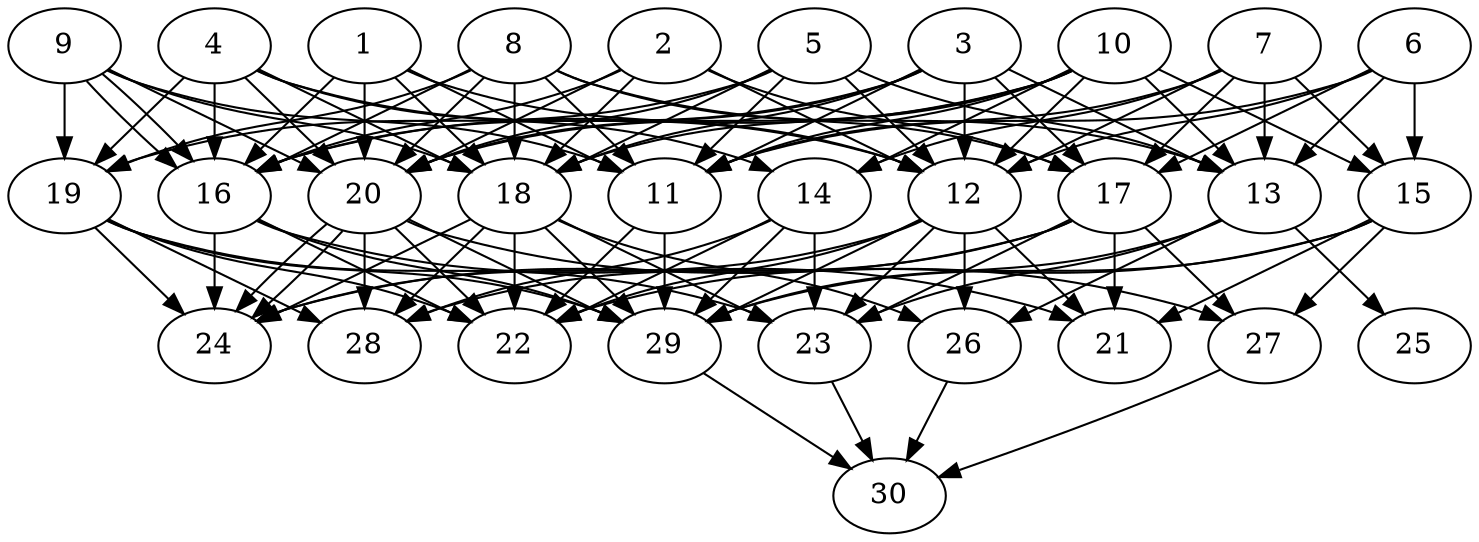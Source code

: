 // DAG automatically generated by daggen at Thu Oct  3 14:04:17 2019
// ./daggen --dot -n 30 --ccr 0.3 --fat 0.7 --regular 0.9 --density 0.9 --mindata 5242880 --maxdata 52428800 
digraph G {
  1 [size="144384000", alpha="0.19", expect_size="43315200"] 
  1 -> 11 [size ="43315200"]
  1 -> 12 [size ="43315200"]
  1 -> 16 [size ="43315200"]
  1 -> 18 [size ="43315200"]
  1 -> 20 [size ="43315200"]
  2 [size="83411627", alpha="0.04", expect_size="25023488"] 
  2 -> 12 [size ="25023488"]
  2 -> 16 [size ="25023488"]
  2 -> 17 [size ="25023488"]
  2 -> 18 [size ="25023488"]
  2 -> 20 [size ="25023488"]
  3 [size="139533653", alpha="0.01", expect_size="41860096"] 
  3 -> 11 [size ="41860096"]
  3 -> 12 [size ="41860096"]
  3 -> 13 [size ="41860096"]
  3 -> 16 [size ="41860096"]
  3 -> 17 [size ="41860096"]
  3 -> 18 [size ="41860096"]
  3 -> 20 [size ="41860096"]
  4 [size="61637973", alpha="0.11", expect_size="18491392"] 
  4 -> 12 [size ="18491392"]
  4 -> 14 [size ="18491392"]
  4 -> 16 [size ="18491392"]
  4 -> 18 [size ="18491392"]
  4 -> 19 [size ="18491392"]
  4 -> 20 [size ="18491392"]
  5 [size="86626987", alpha="0.02", expect_size="25988096"] 
  5 -> 11 [size ="25988096"]
  5 -> 12 [size ="25988096"]
  5 -> 13 [size ="25988096"]
  5 -> 18 [size ="25988096"]
  5 -> 19 [size ="25988096"]
  5 -> 20 [size ="25988096"]
  6 [size="110093653", alpha="0.13", expect_size="33028096"] 
  6 -> 11 [size ="33028096"]
  6 -> 12 [size ="33028096"]
  6 -> 13 [size ="33028096"]
  6 -> 15 [size ="33028096"]
  6 -> 17 [size ="33028096"]
  7 [size="56989013", alpha="0.01", expect_size="17096704"] 
  7 -> 11 [size ="17096704"]
  7 -> 12 [size ="17096704"]
  7 -> 13 [size ="17096704"]
  7 -> 14 [size ="17096704"]
  7 -> 15 [size ="17096704"]
  7 -> 17 [size ="17096704"]
  8 [size="98314240", alpha="0.18", expect_size="29494272"] 
  8 -> 11 [size ="29494272"]
  8 -> 13 [size ="29494272"]
  8 -> 16 [size ="29494272"]
  8 -> 17 [size ="29494272"]
  8 -> 18 [size ="29494272"]
  8 -> 19 [size ="29494272"]
  8 -> 20 [size ="29494272"]
  9 [size="131642027", alpha="0.12", expect_size="39492608"] 
  9 -> 11 [size ="39492608"]
  9 -> 16 [size ="39492608"]
  9 -> 16 [size ="39492608"]
  9 -> 18 [size ="39492608"]
  9 -> 19 [size ="39492608"]
  9 -> 20 [size ="39492608"]
  10 [size="94112427", alpha="0.00", expect_size="28233728"] 
  10 -> 11 [size ="28233728"]
  10 -> 12 [size ="28233728"]
  10 -> 13 [size ="28233728"]
  10 -> 14 [size ="28233728"]
  10 -> 15 [size ="28233728"]
  10 -> 16 [size ="28233728"]
  10 -> 18 [size ="28233728"]
  10 -> 20 [size ="28233728"]
  11 [size="55514453", alpha="0.10", expect_size="16654336"] 
  11 -> 22 [size ="16654336"]
  11 -> 29 [size ="16654336"]
  12 [size="51312640", alpha="0.03", expect_size="15393792"] 
  12 -> 21 [size ="15393792"]
  12 -> 22 [size ="15393792"]
  12 -> 23 [size ="15393792"]
  12 -> 24 [size ="15393792"]
  12 -> 26 [size ="15393792"]
  12 -> 29 [size ="15393792"]
  13 [size="83319467", alpha="0.12", expect_size="24995840"] 
  13 -> 23 [size ="24995840"]
  13 -> 25 [size ="24995840"]
  13 -> 26 [size ="24995840"]
  13 -> 29 [size ="24995840"]
  14 [size="89876480", alpha="0.15", expect_size="26962944"] 
  14 -> 22 [size ="26962944"]
  14 -> 23 [size ="26962944"]
  14 -> 28 [size ="26962944"]
  14 -> 29 [size ="26962944"]
  15 [size="22036480", alpha="0.19", expect_size="6610944"] 
  15 -> 21 [size ="6610944"]
  15 -> 22 [size ="6610944"]
  15 -> 27 [size ="6610944"]
  15 -> 29 [size ="6610944"]
  16 [size="37836800", alpha="0.12", expect_size="11351040"] 
  16 -> 21 [size ="11351040"]
  16 -> 22 [size ="11351040"]
  16 -> 24 [size ="11351040"]
  16 -> 29 [size ="11351040"]
  17 [size="141598720", alpha="0.18", expect_size="42479616"] 
  17 -> 21 [size ="42479616"]
  17 -> 23 [size ="42479616"]
  17 -> 24 [size ="42479616"]
  17 -> 27 [size ="42479616"]
  17 -> 28 [size ="42479616"]
  18 [size="146329600", alpha="0.14", expect_size="43898880"] 
  18 -> 22 [size ="43898880"]
  18 -> 23 [size ="43898880"]
  18 -> 24 [size ="43898880"]
  18 -> 26 [size ="43898880"]
  18 -> 28 [size ="43898880"]
  18 -> 29 [size ="43898880"]
  19 [size="128389120", alpha="0.02", expect_size="38516736"] 
  19 -> 22 [size ="38516736"]
  19 -> 23 [size ="38516736"]
  19 -> 24 [size ="38516736"]
  19 -> 28 [size ="38516736"]
  19 -> 29 [size ="38516736"]
  20 [size="69225813", alpha="0.04", expect_size="20767744"] 
  20 -> 22 [size ="20767744"]
  20 -> 24 [size ="20767744"]
  20 -> 24 [size ="20767744"]
  20 -> 27 [size ="20767744"]
  20 -> 28 [size ="20767744"]
  20 -> 29 [size ="20767744"]
  21 [size="71584427", alpha="0.02", expect_size="21475328"] 
  22 [size="151548587", alpha="0.08", expect_size="45464576"] 
  23 [size="21766827", alpha="0.10", expect_size="6530048"] 
  23 -> 30 [size ="6530048"]
  24 [size="113588907", alpha="0.17", expect_size="34076672"] 
  25 [size="72478720", alpha="0.13", expect_size="21743616"] 
  26 [size="61702827", alpha="0.01", expect_size="18510848"] 
  26 -> 30 [size ="18510848"]
  27 [size="152630613", alpha="0.14", expect_size="45789184"] 
  27 -> 30 [size ="45789184"]
  28 [size="137311573", alpha="0.17", expect_size="41193472"] 
  29 [size="88746667", alpha="0.15", expect_size="26624000"] 
  29 -> 30 [size ="26624000"]
  30 [size="108226560", alpha="0.02", expect_size="32467968"] 
}
